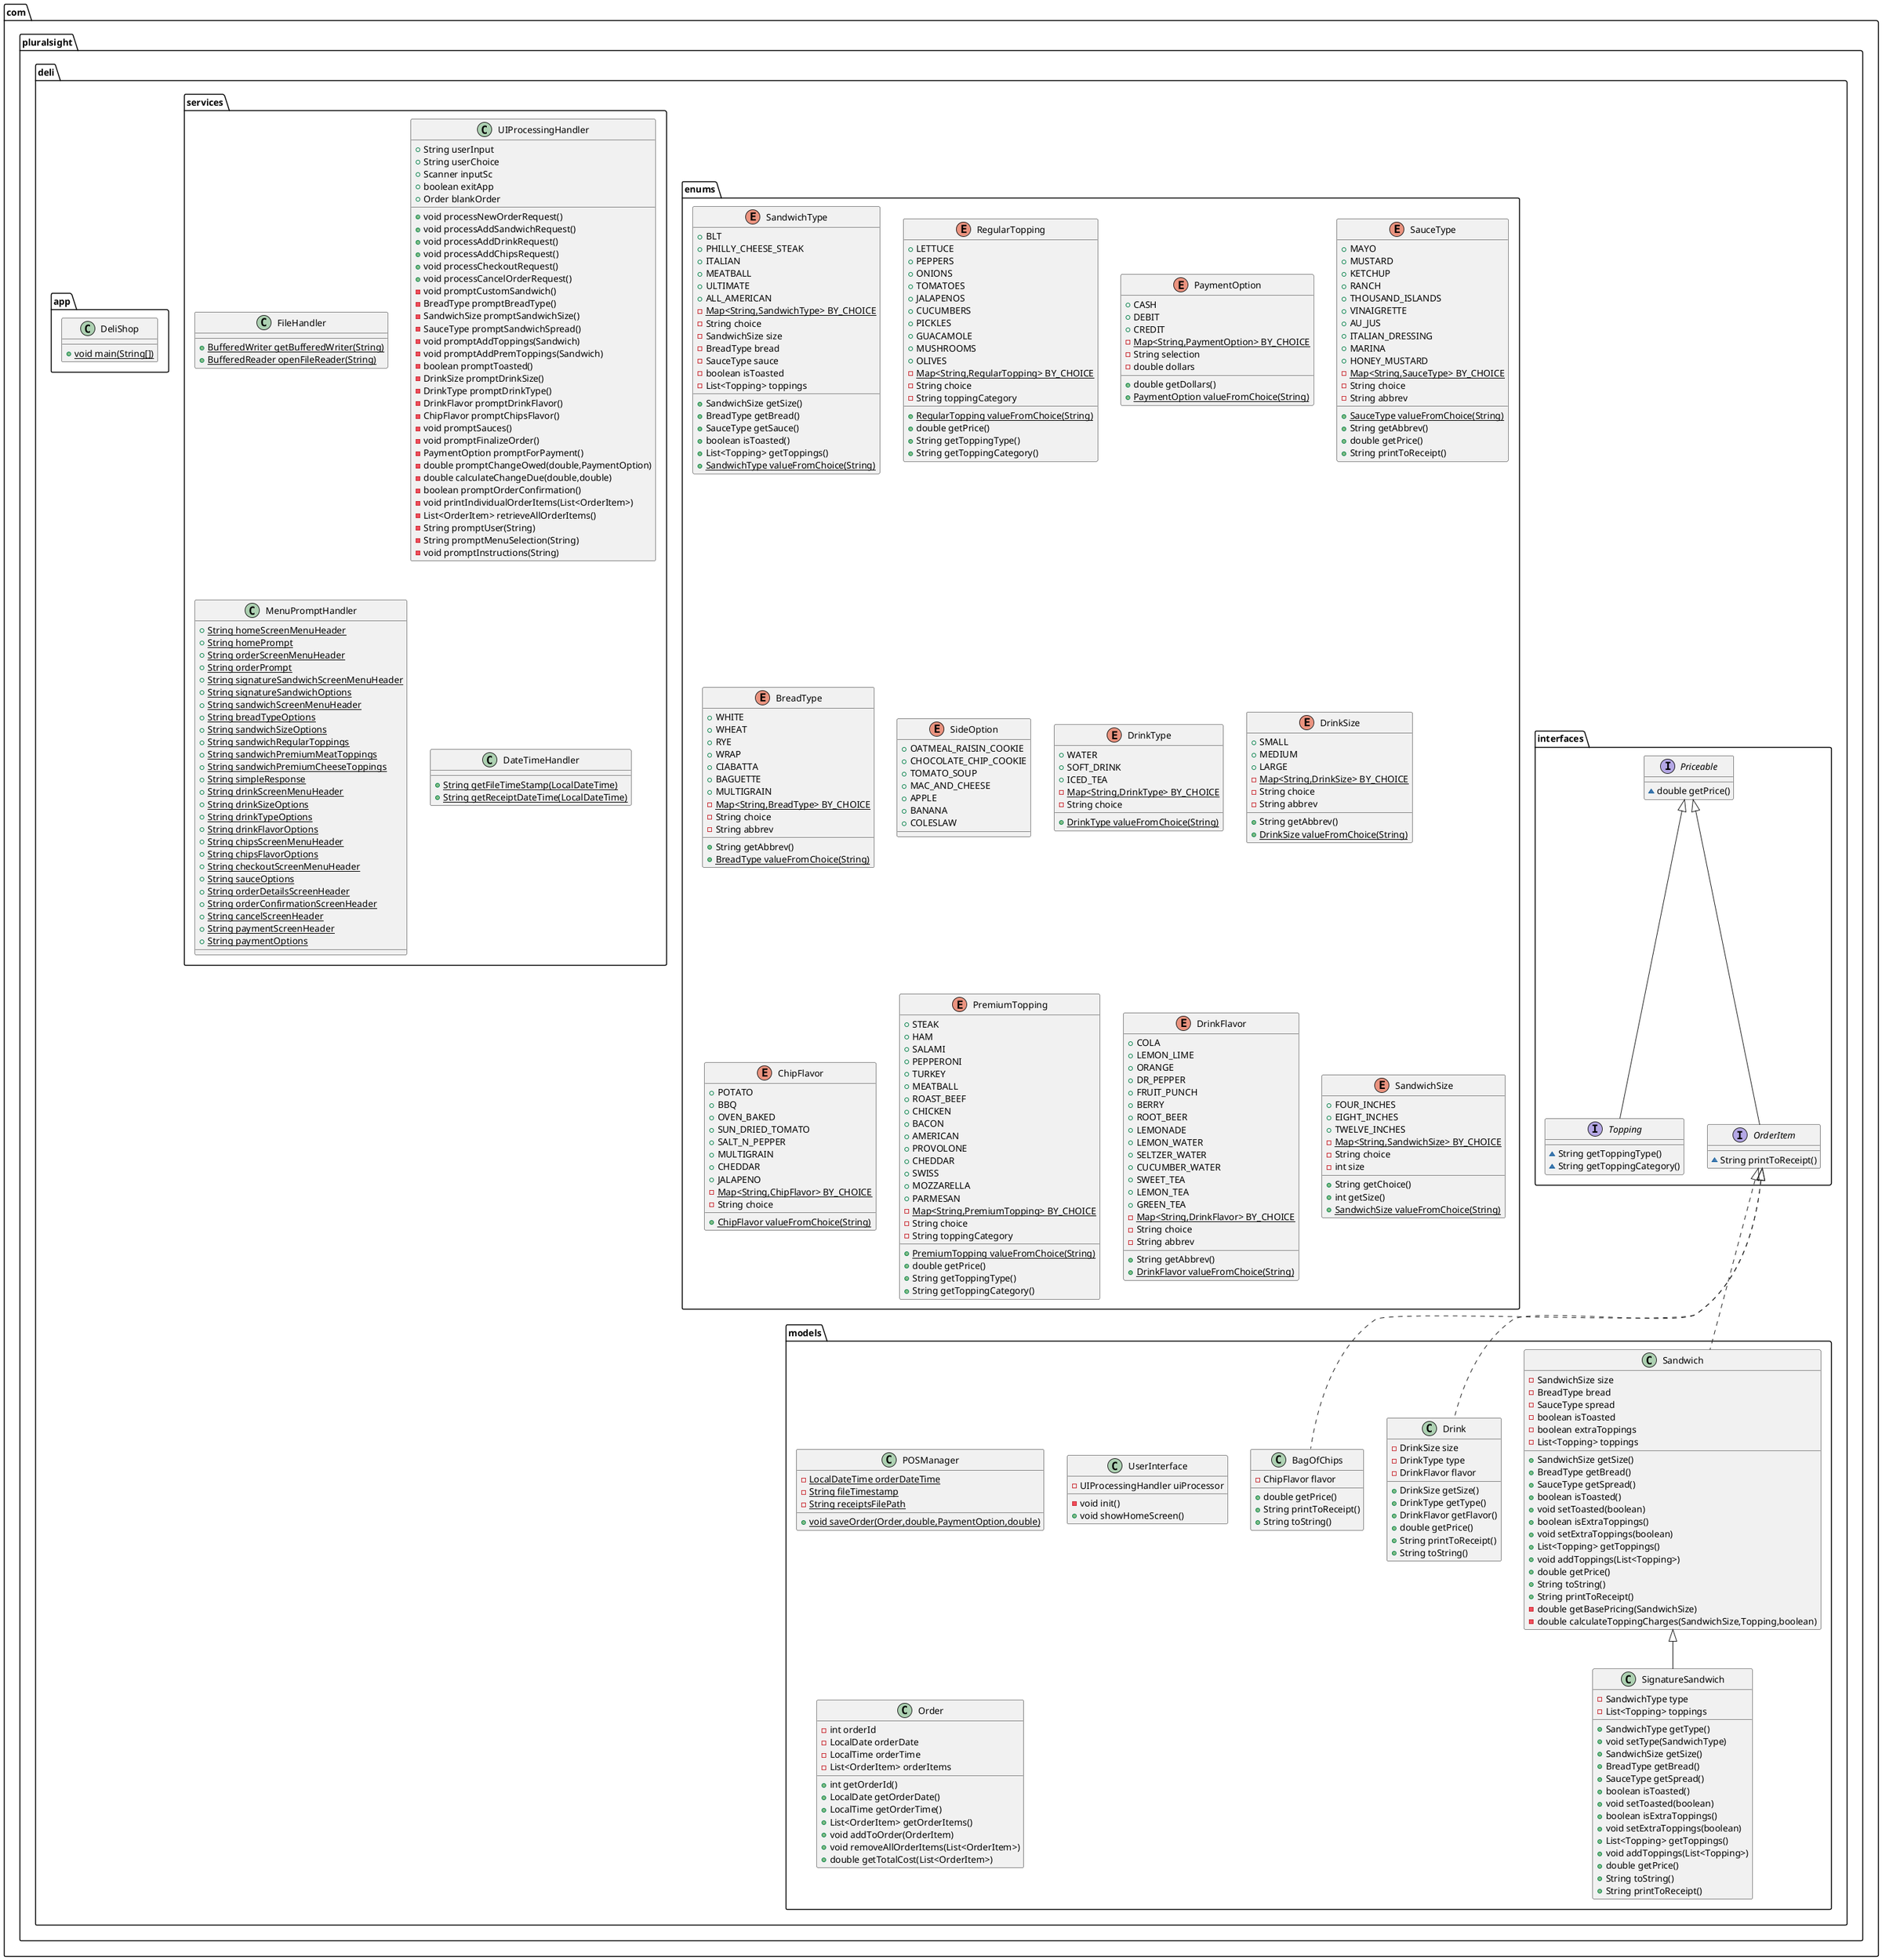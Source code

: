 @startuml
interface com.pluralsight.deli.interfaces.Priceable {
~ double getPrice()
}

enum com.pluralsight.deli.enums.SandwichType {
+  BLT
+  PHILLY_CHEESE_STEAK
+  ITALIAN
+  MEATBALL
+  ULTIMATE
+  ALL_AMERICAN
- {static} Map<String,SandwichType> BY_CHOICE
- String choice
- SandwichSize size
- BreadType bread
- SauceType sauce
- boolean isToasted
- List<Topping> toppings
+ SandwichSize getSize()
+ BreadType getBread()
+ SauceType getSauce()
+ boolean isToasted()
+ List<Topping> getToppings()
+ {static} SandwichType valueFromChoice(String)
}


interface com.pluralsight.deli.interfaces.Topping {
~ String getToppingType()
~ String getToppingCategory()
}

enum com.pluralsight.deli.enums.RegularTopping {
+  LETTUCE
+  PEPPERS
+  ONIONS
+  TOMATOES
+  JALAPENOS
+  CUCUMBERS
+  PICKLES
+  GUACAMOLE
+  MUSHROOMS
+  OLIVES
- {static} Map<String,RegularTopping> BY_CHOICE
- String choice
- String toppingCategory
+ {static} RegularTopping valueFromChoice(String)
+ double getPrice()
+ String getToppingType()
+ String getToppingCategory()
}


class com.pluralsight.deli.services.FileHandler {
+ {static} BufferedWriter getBufferedWriter(String)
+ {static} BufferedReader openFileReader(String)
}

class com.pluralsight.deli.services.UIProcessingHandler {
+ String userInput
+ String userChoice
+ Scanner inputSc
+ boolean exitApp
+ Order blankOrder
+ void processNewOrderRequest()
+ void processAddSandwichRequest()
+ void processAddDrinkRequest()
+ void processAddChipsRequest()
+ void processCheckoutRequest()
+ void processCancelOrderRequest()
- void promptCustomSandwich()
- BreadType promptBreadType()
- SandwichSize promptSandwichSize()
- SauceType promptSandwichSpread()
- void promptAddToppings(Sandwich)
- void promptAddPremToppings(Sandwich)
- boolean promptToasted()
- DrinkSize promptDrinkSize()
- DrinkType promptDrinkType()
- DrinkFlavor promptDrinkFlavor()
- ChipFlavor promptChipsFlavor()
- void promptSauces()
- void promptFinalizeOrder()
- PaymentOption promptForPayment()
- double promptChangeOwed(double,PaymentOption)
- double calculateChangeDue(double,double)
- boolean promptOrderConfirmation()
- void printIndividualOrderItems(List<OrderItem>)
- List<OrderItem> retrieveAllOrderItems()
- String promptUser(String)
- String promptMenuSelection(String)
- void promptInstructions(String)
}


class com.pluralsight.deli.models.BagOfChips {
- ChipFlavor flavor
+ double getPrice()
+ String printToReceipt()
+ String toString()
}


enum com.pluralsight.deli.enums.PaymentOption {
+  CASH
+  DEBIT
+  CREDIT
- {static} Map<String,PaymentOption> BY_CHOICE
- String selection
- double dollars
+ double getDollars()
+ {static} PaymentOption valueFromChoice(String)
}


class com.pluralsight.deli.models.SignatureSandwich {
- SandwichType type
- List<Topping> toppings
+ SandwichType getType()
+ void setType(SandwichType)
+ SandwichSize getSize()
+ BreadType getBread()
+ SauceType getSpread()
+ boolean isToasted()
+ void setToasted(boolean)
+ boolean isExtraToppings()
+ void setExtraToppings(boolean)
+ List<Topping> getToppings()
+ void addToppings(List<Topping>)
+ double getPrice()
+ String toString()
+ String printToReceipt()
}


enum com.pluralsight.deli.enums.SauceType {
+  MAYO
+  MUSTARD
+  KETCHUP
+  RANCH
+  THOUSAND_ISLANDS
+  VINAIGRETTE
+  AU_JUS
+  ITALIAN_DRESSING
+  MARINA
+  HONEY_MUSTARD
- {static} Map<String,SauceType> BY_CHOICE
- String choice
- String abbrev
+ {static} SauceType valueFromChoice(String)
+ String getAbbrev()
+ double getPrice()
+ String printToReceipt()
}


class com.pluralsight.deli.models.Sandwich {
- SandwichSize size
- BreadType bread
- SauceType spread
- boolean isToasted
- boolean extraToppings
- List<Topping> toppings
+ SandwichSize getSize()
+ BreadType getBread()
+ SauceType getSpread()
+ boolean isToasted()
+ void setToasted(boolean)
+ boolean isExtraToppings()
+ void setExtraToppings(boolean)
+ List<Topping> getToppings()
+ void addToppings(List<Topping>)
+ double getPrice()
+ String toString()
+ String printToReceipt()
- double getBasePricing(SandwichSize)
- double calculateToppingCharges(SandwichSize,Topping,boolean)
}


class com.pluralsight.deli.services.MenuPromptHandler {
+ {static} String homeScreenMenuHeader
+ {static} String homePrompt
+ {static} String orderScreenMenuHeader
+ {static} String orderPrompt
+ {static} String signatureSandwichScreenMenuHeader
+ {static} String signatureSandwichOptions
+ {static} String sandwichScreenMenuHeader
+ {static} String breadTypeOptions
+ {static} String sandwichSizeOptions
+ {static} String sandwichRegularToppings
+ {static} String sandwichPremiumMeatToppings
+ {static} String sandwichPremiumCheeseToppings
+ {static} String simpleResponse
+ {static} String drinkScreenMenuHeader
+ {static} String drinkSizeOptions
+ {static} String drinkTypeOptions
+ {static} String drinkFlavorOptions
+ {static} String chipsScreenMenuHeader
+ {static} String chipsFlavorOptions
+ {static} String checkoutScreenMenuHeader
+ {static} String sauceOptions
+ {static} String orderDetailsScreenHeader
+ {static} String orderConfirmationScreenHeader
+ {static} String cancelScreenHeader
+ {static} String paymentScreenHeader
+ {static} String paymentOptions
}

interface com.pluralsight.deli.interfaces.OrderItem {
~ String printToReceipt()
}

enum com.pluralsight.deli.enums.BreadType {
+  WHITE
+  WHEAT
+  RYE
+  WRAP
+  CIABATTA
+  BAGUETTE
+  MULTIGRAIN
- {static} Map<String,BreadType> BY_CHOICE
- String choice
- String abbrev
+ String getAbbrev()
+ {static} BreadType valueFromChoice(String)
}


enum com.pluralsight.deli.enums.SideOption {
+  OATMEAL_RAISIN_COOKIE
+  CHOCOLATE_CHIP_COOKIE
+  TOMATO_SOUP
+  MAC_AND_CHEESE
+  APPLE
+  BANANA
+  COLESLAW
}

enum com.pluralsight.deli.enums.DrinkType {
+  WATER
+  SOFT_DRINK
+  ICED_TEA
- {static} Map<String,DrinkType> BY_CHOICE
- String choice
+ {static} DrinkType valueFromChoice(String)
}


enum com.pluralsight.deli.enums.DrinkSize {
+  SMALL
+  MEDIUM
+  LARGE
- {static} Map<String,DrinkSize> BY_CHOICE
- String choice
- String abbrev
+ String getAbbrev()
+ {static} DrinkSize valueFromChoice(String)
}


class com.pluralsight.deli.models.Drink {
- DrinkSize size
- DrinkType type
- DrinkFlavor flavor
+ DrinkSize getSize()
+ DrinkType getType()
+ DrinkFlavor getFlavor()
+ double getPrice()
+ String printToReceipt()
+ String toString()
}


enum com.pluralsight.deli.enums.ChipFlavor {
+  POTATO
+  BBQ
+  OVEN_BAKED
+  SUN_DRIED_TOMATO
+  SALT_N_PEPPER
+  MULTIGRAIN
+  CHEDDAR
+  JALAPENO
- {static} Map<String,ChipFlavor> BY_CHOICE
- String choice
+ {static} ChipFlavor valueFromChoice(String)
}


class com.pluralsight.deli.app.DeliShop {
+ {static} void main(String[])
}

enum com.pluralsight.deli.enums.PremiumTopping {
+  STEAK
+  HAM
+  SALAMI
+  PEPPERONI
+  TURKEY
+  MEATBALL
+  ROAST_BEEF
+  CHICKEN
+  BACON
+  AMERICAN
+  PROVOLONE
+  CHEDDAR
+  SWISS
+  MOZZARELLA
+  PARMESAN
- {static} Map<String,PremiumTopping> BY_CHOICE
- String choice
- String toppingCategory
+ {static} PremiumTopping valueFromChoice(String)
+ double getPrice()
+ String getToppingType()
+ String getToppingCategory()
}


class com.pluralsight.deli.models.POSManager {
- {static} LocalDateTime orderDateTime
- {static} String fileTimestamp
- {static} String receiptsFilePath
+ {static} void saveOrder(Order,double,PaymentOption,double)
}


enum com.pluralsight.deli.enums.DrinkFlavor {
+  COLA
+  LEMON_LIME
+  ORANGE
+  DR_PEPPER
+  FRUIT_PUNCH
+  BERRY
+  ROOT_BEER
+  LEMONADE
+  LEMON_WATER
+  SELTZER_WATER
+  CUCUMBER_WATER
+  SWEET_TEA
+  LEMON_TEA
+  GREEN_TEA
- {static} Map<String,DrinkFlavor> BY_CHOICE
- String choice
- String abbrev
+ String getAbbrev()
+ {static} DrinkFlavor valueFromChoice(String)
}


enum com.pluralsight.deli.enums.SandwichSize {
+  FOUR_INCHES
+  EIGHT_INCHES
+  TWELVE_INCHES
- {static} Map<String,SandwichSize> BY_CHOICE
- String choice
- int size
+ String getChoice()
+ int getSize()
+ {static} SandwichSize valueFromChoice(String)
}


class com.pluralsight.deli.models.UserInterface {
- UIProcessingHandler uiProcessor
- void init()
+ void showHomeScreen()
}


class com.pluralsight.deli.models.Order {
- int orderId
- LocalDate orderDate
- LocalTime orderTime
- List<OrderItem> orderItems
+ int getOrderId()
+ LocalDate getOrderDate()
+ LocalTime getOrderTime()
+ List<OrderItem> getOrderItems()
+ void addToOrder(OrderItem)
+ void removeAllOrderItems(List<OrderItem>)
+ double getTotalCost(List<OrderItem>)
}


class com.pluralsight.deli.services.DateTimeHandler {
+ {static} String getFileTimeStamp(LocalDateTime)
+ {static} String getReceiptDateTime(LocalDateTime)
}



com.pluralsight.deli.interfaces.Priceable <|-- com.pluralsight.deli.interfaces.Topping
com.pluralsight.deli.interfaces.OrderItem <|.. com.pluralsight.deli.models.BagOfChips
com.pluralsight.deli.models.Sandwich <|-- com.pluralsight.deli.models.SignatureSandwich
com.pluralsight.deli.interfaces.OrderItem <|.. com.pluralsight.deli.models.Sandwich
com.pluralsight.deli.interfaces.Priceable <|-- com.pluralsight.deli.interfaces.OrderItem
com.pluralsight.deli.interfaces.OrderItem <|.. com.pluralsight.deli.models.Drink
@enduml